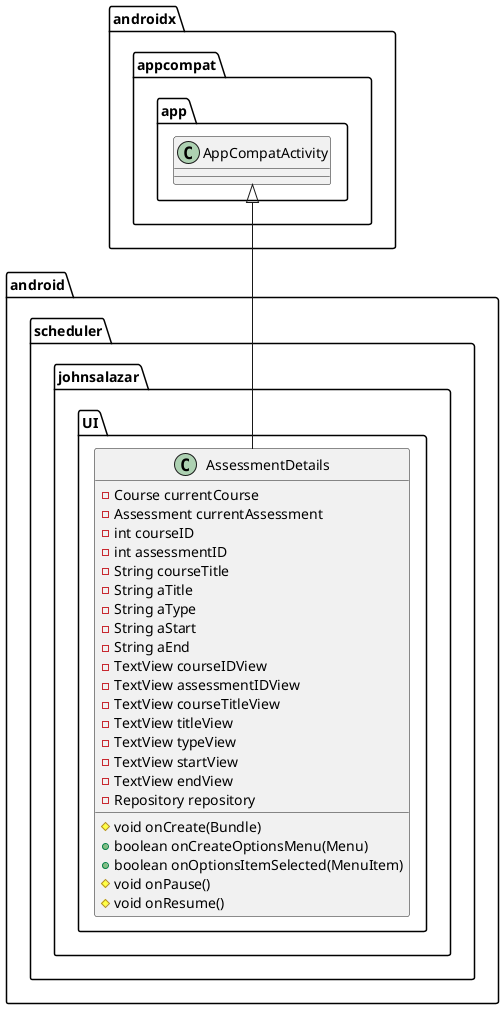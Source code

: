 @startuml
class android.scheduler.johnsalazar.UI.AssessmentDetails {
- Course currentCourse
- Assessment currentAssessment
- int courseID
- int assessmentID
- String courseTitle
- String aTitle
- String aType
- String aStart
- String aEnd
- TextView courseIDView
- TextView assessmentIDView
- TextView courseTitleView
- TextView titleView
- TextView typeView
- TextView startView
- TextView endView
- Repository repository
# void onCreate(Bundle)
+ boolean onCreateOptionsMenu(Menu)
+ boolean onOptionsItemSelected(MenuItem)
# void onPause()
# void onResume()
}




androidx.appcompat.app.AppCompatActivity <|-- android.scheduler.johnsalazar.UI.AssessmentDetails
@enduml